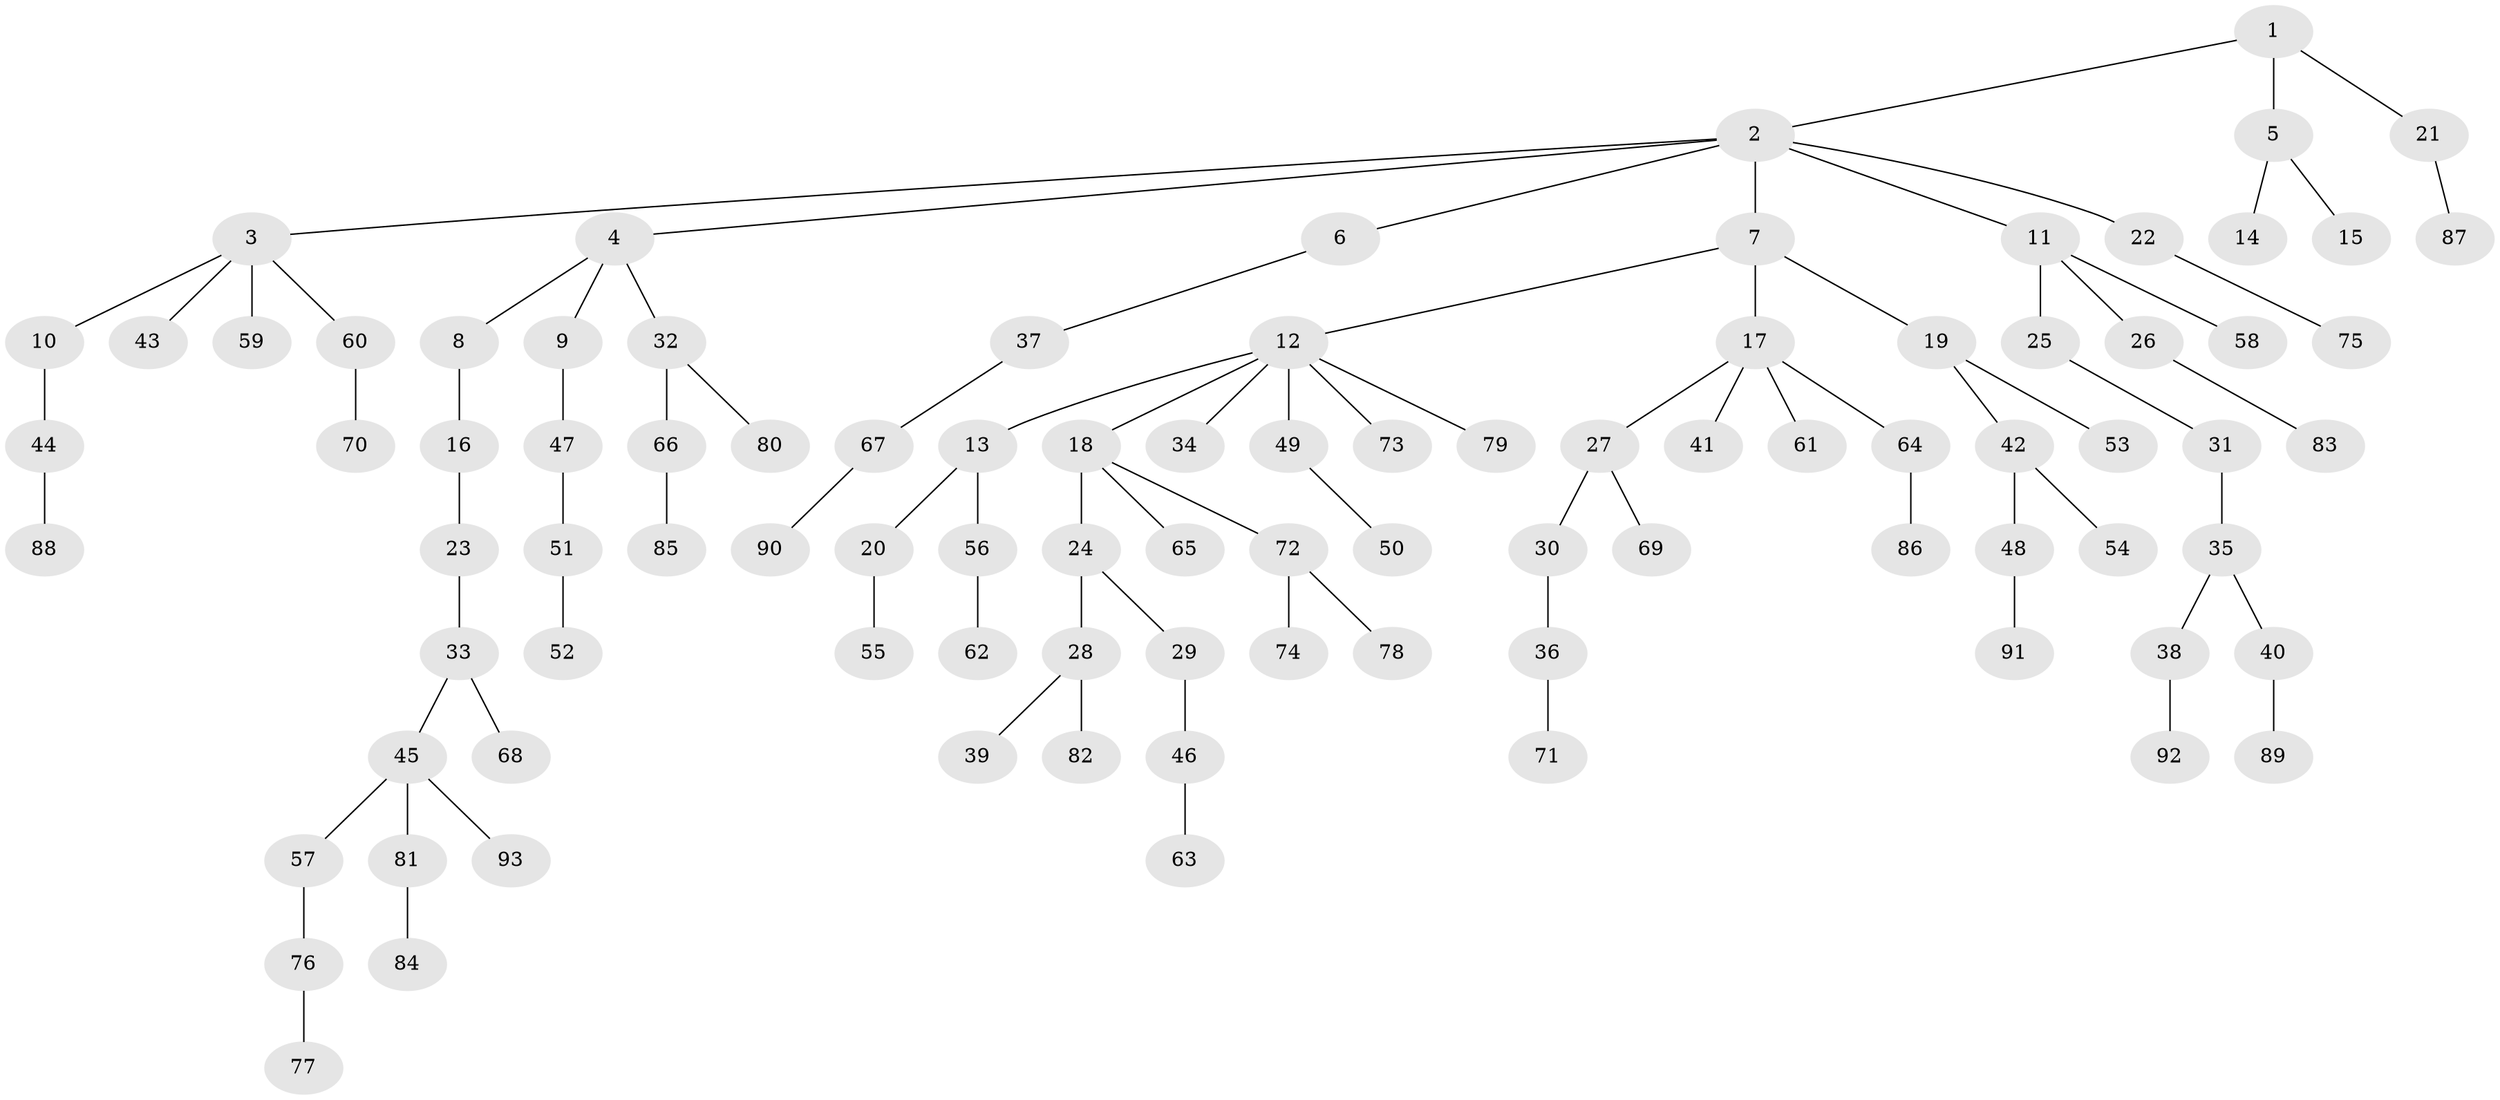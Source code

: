// coarse degree distribution, {3: 0.08620689655172414, 9: 0.017241379310344827, 4: 0.10344827586206896, 2: 0.25862068965517243, 6: 0.017241379310344827, 1: 0.5172413793103449}
// Generated by graph-tools (version 1.1) at 2025/52/02/27/25 19:52:09]
// undirected, 93 vertices, 92 edges
graph export_dot {
graph [start="1"]
  node [color=gray90,style=filled];
  1;
  2;
  3;
  4;
  5;
  6;
  7;
  8;
  9;
  10;
  11;
  12;
  13;
  14;
  15;
  16;
  17;
  18;
  19;
  20;
  21;
  22;
  23;
  24;
  25;
  26;
  27;
  28;
  29;
  30;
  31;
  32;
  33;
  34;
  35;
  36;
  37;
  38;
  39;
  40;
  41;
  42;
  43;
  44;
  45;
  46;
  47;
  48;
  49;
  50;
  51;
  52;
  53;
  54;
  55;
  56;
  57;
  58;
  59;
  60;
  61;
  62;
  63;
  64;
  65;
  66;
  67;
  68;
  69;
  70;
  71;
  72;
  73;
  74;
  75;
  76;
  77;
  78;
  79;
  80;
  81;
  82;
  83;
  84;
  85;
  86;
  87;
  88;
  89;
  90;
  91;
  92;
  93;
  1 -- 2;
  1 -- 5;
  1 -- 21;
  2 -- 3;
  2 -- 4;
  2 -- 6;
  2 -- 7;
  2 -- 11;
  2 -- 22;
  3 -- 10;
  3 -- 43;
  3 -- 59;
  3 -- 60;
  4 -- 8;
  4 -- 9;
  4 -- 32;
  5 -- 14;
  5 -- 15;
  6 -- 37;
  7 -- 12;
  7 -- 17;
  7 -- 19;
  8 -- 16;
  9 -- 47;
  10 -- 44;
  11 -- 25;
  11 -- 26;
  11 -- 58;
  12 -- 13;
  12 -- 18;
  12 -- 34;
  12 -- 49;
  12 -- 73;
  12 -- 79;
  13 -- 20;
  13 -- 56;
  16 -- 23;
  17 -- 27;
  17 -- 41;
  17 -- 61;
  17 -- 64;
  18 -- 24;
  18 -- 65;
  18 -- 72;
  19 -- 42;
  19 -- 53;
  20 -- 55;
  21 -- 87;
  22 -- 75;
  23 -- 33;
  24 -- 28;
  24 -- 29;
  25 -- 31;
  26 -- 83;
  27 -- 30;
  27 -- 69;
  28 -- 39;
  28 -- 82;
  29 -- 46;
  30 -- 36;
  31 -- 35;
  32 -- 66;
  32 -- 80;
  33 -- 45;
  33 -- 68;
  35 -- 38;
  35 -- 40;
  36 -- 71;
  37 -- 67;
  38 -- 92;
  40 -- 89;
  42 -- 48;
  42 -- 54;
  44 -- 88;
  45 -- 57;
  45 -- 81;
  45 -- 93;
  46 -- 63;
  47 -- 51;
  48 -- 91;
  49 -- 50;
  51 -- 52;
  56 -- 62;
  57 -- 76;
  60 -- 70;
  64 -- 86;
  66 -- 85;
  67 -- 90;
  72 -- 74;
  72 -- 78;
  76 -- 77;
  81 -- 84;
}
